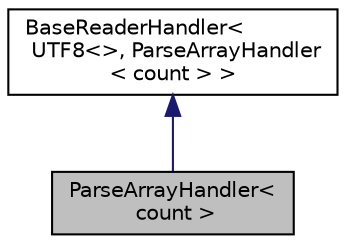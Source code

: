 digraph "ParseArrayHandler&lt; count &gt;"
{
  edge [fontname="Helvetica",fontsize="10",labelfontname="Helvetica",labelfontsize="10"];
  node [fontname="Helvetica",fontsize="10",shape=record];
  Node0 [label="ParseArrayHandler\<\l count \>",height=0.2,width=0.4,color="black", fillcolor="grey75", style="filled", fontcolor="black"];
  Node1 -> Node0 [dir="back",color="midnightblue",fontsize="10",style="solid",fontname="Helvetica"];
  Node1 [label="BaseReaderHandler\<\l UTF8\<\>, ParseArrayHandler\l\< count \> \>",height=0.2,width=0.4,color="black", fillcolor="white", style="filled",URL="$structBaseReaderHandler.html"];
}
